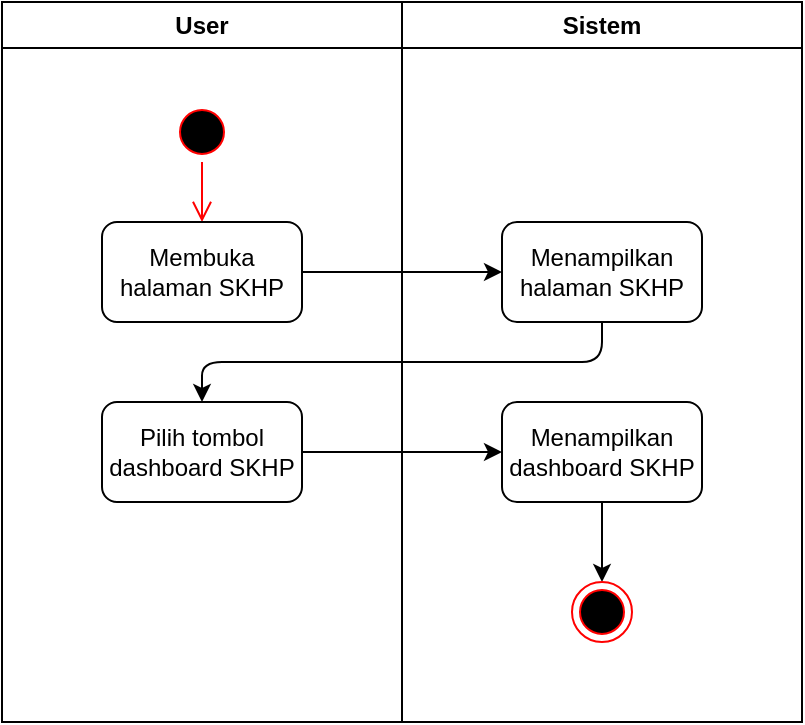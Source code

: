 <mxfile>
    <diagram id="34r4rljeLe_x6ylEsWyR" name="Page-1">
        <mxGraphModel dx="907" dy="361" grid="1" gridSize="10" guides="1" tooltips="1" connect="1" arrows="1" fold="1" page="1" pageScale="1" pageWidth="850" pageHeight="1100" math="0" shadow="0">
            <root>
                <mxCell id="0"/>
                <mxCell id="1" parent="0"/>
                <mxCell id="2" value="User" style="swimlane;whiteSpace=wrap;html=1;" vertex="1" parent="1">
                    <mxGeometry x="80" y="80" width="200" height="360" as="geometry"/>
                </mxCell>
                <mxCell id="3" value="" style="ellipse;html=1;shape=startState;fillColor=#000000;strokeColor=#ff0000;" vertex="1" parent="2">
                    <mxGeometry x="85" y="50" width="30" height="30" as="geometry"/>
                </mxCell>
                <mxCell id="4" value="" style="edgeStyle=orthogonalEdgeStyle;html=1;verticalAlign=bottom;endArrow=open;endSize=8;strokeColor=#ff0000;entryX=0.5;entryY=0;entryDx=0;entryDy=0;" edge="1" parent="2" source="3" target="5">
                    <mxGeometry relative="1" as="geometry">
                        <mxPoint x="100" y="110" as="targetPoint"/>
                    </mxGeometry>
                </mxCell>
                <mxCell id="5" value="Membuka halaman SKHP" style="rounded=1;whiteSpace=wrap;html=1;" vertex="1" parent="2">
                    <mxGeometry x="50" y="110" width="100" height="50" as="geometry"/>
                </mxCell>
                <mxCell id="6" value="Pilih tombol dashboard SKHP" style="rounded=1;whiteSpace=wrap;html=1;" vertex="1" parent="2">
                    <mxGeometry x="50" y="200" width="100" height="50" as="geometry"/>
                </mxCell>
                <mxCell id="7" value="Sistem" style="swimlane;whiteSpace=wrap;html=1;startSize=23;" vertex="1" parent="1">
                    <mxGeometry x="280" y="80" width="200" height="360" as="geometry"/>
                </mxCell>
                <mxCell id="8" value="Menampilkan halaman SKHP" style="rounded=1;whiteSpace=wrap;html=1;" vertex="1" parent="7">
                    <mxGeometry x="50" y="110" width="100" height="50" as="geometry"/>
                </mxCell>
                <mxCell id="9" value="" style="edgeStyle=none;html=1;" edge="1" parent="7" source="10" target="11">
                    <mxGeometry relative="1" as="geometry"/>
                </mxCell>
                <mxCell id="10" value="Menampilkan dashboard SKHP" style="rounded=1;whiteSpace=wrap;html=1;" vertex="1" parent="7">
                    <mxGeometry x="50" y="200" width="100" height="50" as="geometry"/>
                </mxCell>
                <mxCell id="11" value="" style="ellipse;html=1;shape=endState;fillColor=#000000;strokeColor=#ff0000;" vertex="1" parent="7">
                    <mxGeometry x="85" y="290" width="30" height="30" as="geometry"/>
                </mxCell>
                <mxCell id="12" value="" style="edgeStyle=none;html=1;" edge="1" parent="1" source="5" target="8">
                    <mxGeometry relative="1" as="geometry"/>
                </mxCell>
                <mxCell id="13" style="edgeStyle=none;html=1;exitX=0.5;exitY=1;exitDx=0;exitDy=0;entryX=0.5;entryY=0;entryDx=0;entryDy=0;" edge="1" parent="1" source="8" target="6">
                    <mxGeometry relative="1" as="geometry">
                        <Array as="points">
                            <mxPoint x="380" y="260"/>
                            <mxPoint x="180" y="260"/>
                        </Array>
                    </mxGeometry>
                </mxCell>
                <mxCell id="14" value="" style="edgeStyle=none;html=1;" edge="1" parent="1" source="6" target="10">
                    <mxGeometry relative="1" as="geometry"/>
                </mxCell>
            </root>
        </mxGraphModel>
    </diagram>
</mxfile>